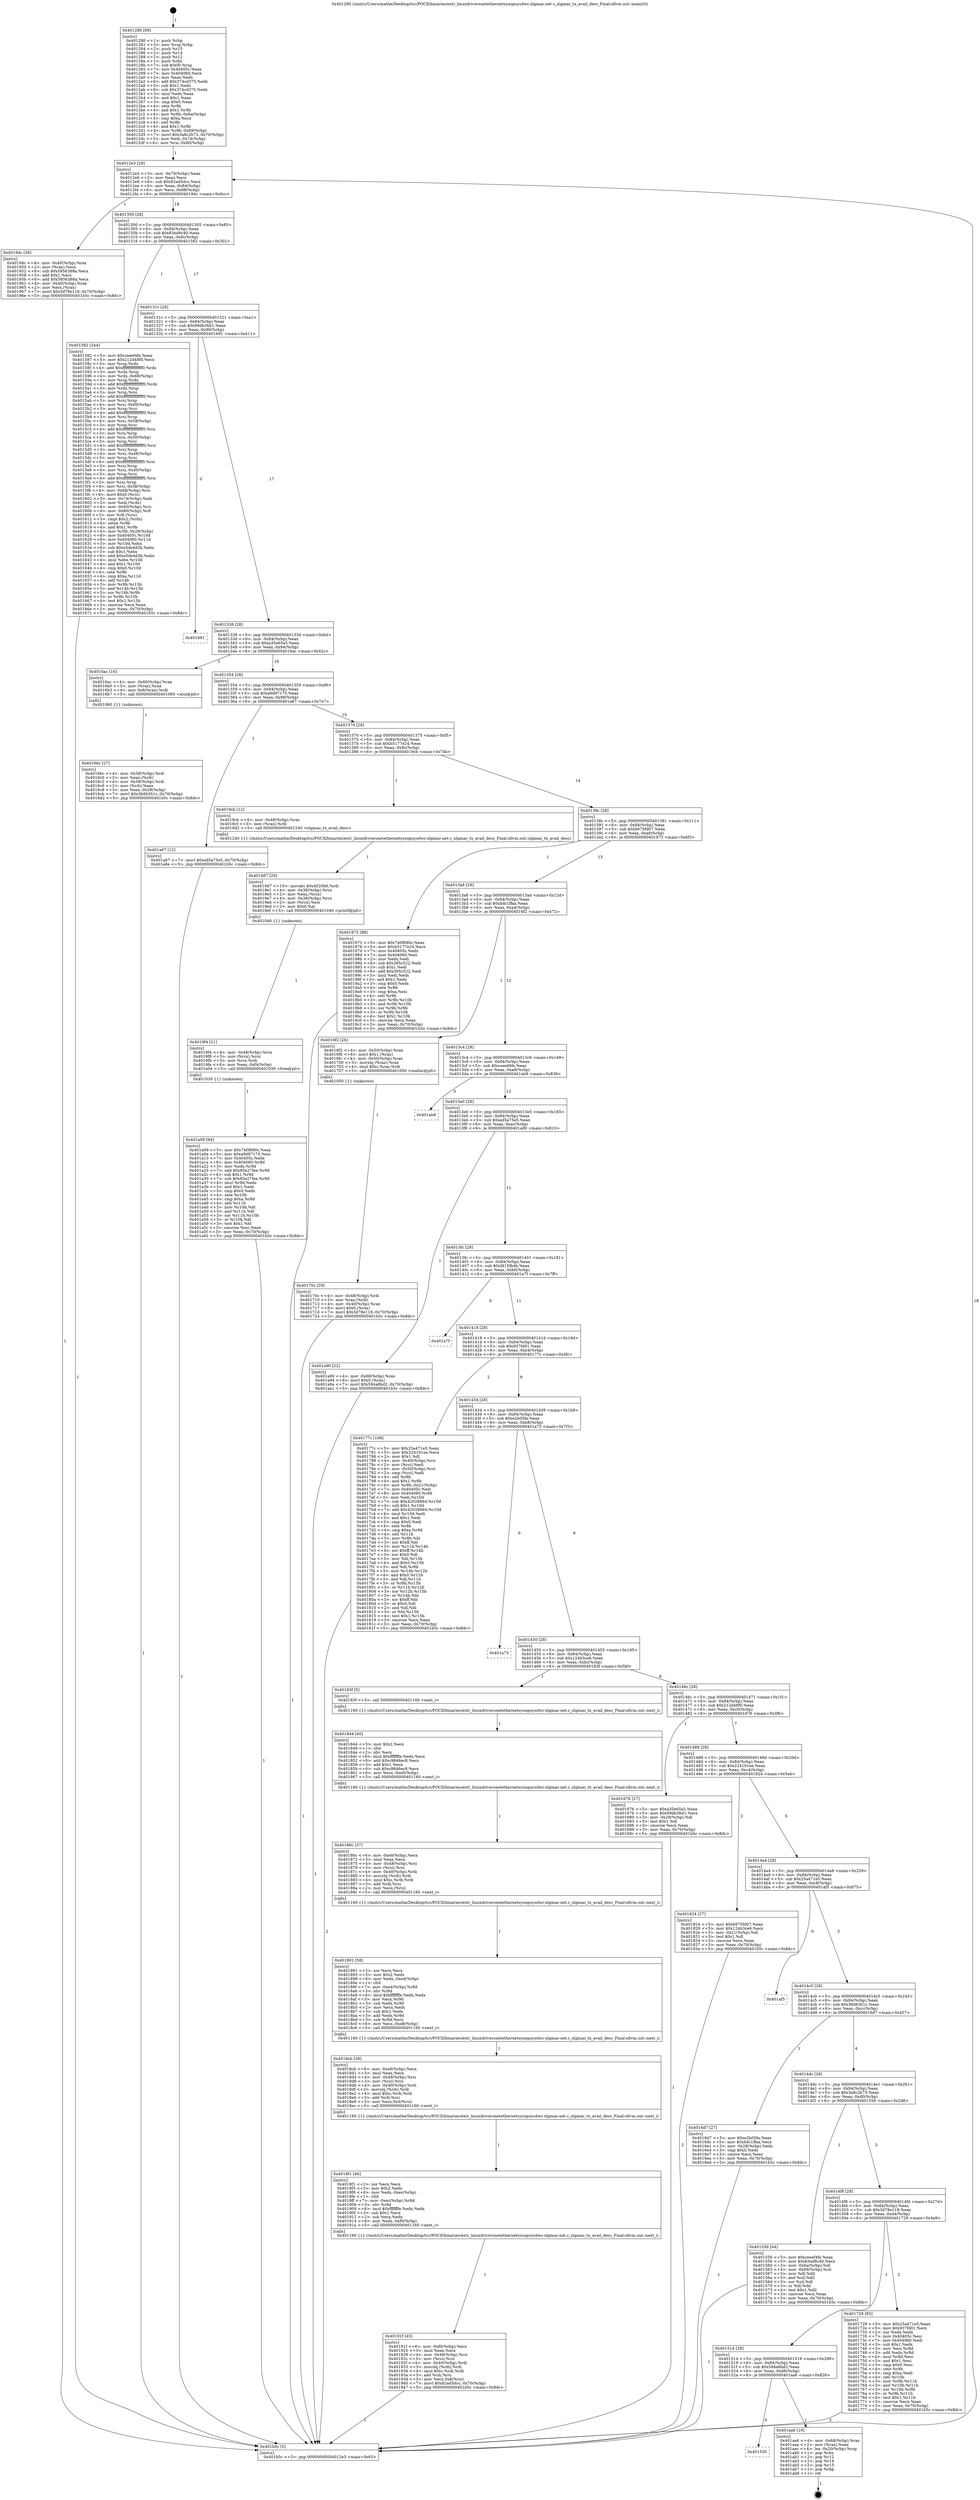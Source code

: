 digraph "0x401280" {
  label = "0x401280 (/mnt/c/Users/mathe/Desktop/tcc/POCII/binaries/extr_linuxdriversnetethernetsynopsysdwc-xlgmac-net.c_xlgmac_tx_avail_desc_Final-ollvm.out::main(0))"
  labelloc = "t"
  node[shape=record]

  Entry [label="",width=0.3,height=0.3,shape=circle,fillcolor=black,style=filled]
  "0x4012e3" [label="{
     0x4012e3 [29]\l
     | [instrs]\l
     &nbsp;&nbsp;0x4012e3 \<+3\>: mov -0x70(%rbp),%eax\l
     &nbsp;&nbsp;0x4012e6 \<+2\>: mov %eax,%ecx\l
     &nbsp;&nbsp;0x4012e8 \<+6\>: sub $0x82ad5dcc,%ecx\l
     &nbsp;&nbsp;0x4012ee \<+6\>: mov %eax,-0x84(%rbp)\l
     &nbsp;&nbsp;0x4012f4 \<+6\>: mov %ecx,-0x88(%rbp)\l
     &nbsp;&nbsp;0x4012fa \<+6\>: je 000000000040194c \<main+0x6cc\>\l
  }"]
  "0x40194c" [label="{
     0x40194c [39]\l
     | [instrs]\l
     &nbsp;&nbsp;0x40194c \<+4\>: mov -0x40(%rbp),%rax\l
     &nbsp;&nbsp;0x401950 \<+2\>: mov (%rax),%ecx\l
     &nbsp;&nbsp;0x401952 \<+6\>: sub $0x5856388a,%ecx\l
     &nbsp;&nbsp;0x401958 \<+3\>: add $0x1,%ecx\l
     &nbsp;&nbsp;0x40195b \<+6\>: add $0x5856388a,%ecx\l
     &nbsp;&nbsp;0x401961 \<+4\>: mov -0x40(%rbp),%rax\l
     &nbsp;&nbsp;0x401965 \<+2\>: mov %ecx,(%rax)\l
     &nbsp;&nbsp;0x401967 \<+7\>: movl $0x3d78e118,-0x70(%rbp)\l
     &nbsp;&nbsp;0x40196e \<+5\>: jmp 0000000000401b5c \<main+0x8dc\>\l
  }"]
  "0x401300" [label="{
     0x401300 [28]\l
     | [instrs]\l
     &nbsp;&nbsp;0x401300 \<+5\>: jmp 0000000000401305 \<main+0x85\>\l
     &nbsp;&nbsp;0x401305 \<+6\>: mov -0x84(%rbp),%eax\l
     &nbsp;&nbsp;0x40130b \<+5\>: sub $0x83ed8c40,%eax\l
     &nbsp;&nbsp;0x401310 \<+6\>: mov %eax,-0x8c(%rbp)\l
     &nbsp;&nbsp;0x401316 \<+6\>: je 0000000000401582 \<main+0x302\>\l
  }"]
  Exit [label="",width=0.3,height=0.3,shape=circle,fillcolor=black,style=filled,peripheries=2]
  "0x401582" [label="{
     0x401582 [244]\l
     | [instrs]\l
     &nbsp;&nbsp;0x401582 \<+5\>: mov $0xceeef4fe,%eax\l
     &nbsp;&nbsp;0x401587 \<+5\>: mov $0x212d48f0,%ecx\l
     &nbsp;&nbsp;0x40158c \<+3\>: mov %rsp,%rdx\l
     &nbsp;&nbsp;0x40158f \<+4\>: add $0xfffffffffffffff0,%rdx\l
     &nbsp;&nbsp;0x401593 \<+3\>: mov %rdx,%rsp\l
     &nbsp;&nbsp;0x401596 \<+4\>: mov %rdx,-0x68(%rbp)\l
     &nbsp;&nbsp;0x40159a \<+3\>: mov %rsp,%rdx\l
     &nbsp;&nbsp;0x40159d \<+4\>: add $0xfffffffffffffff0,%rdx\l
     &nbsp;&nbsp;0x4015a1 \<+3\>: mov %rdx,%rsp\l
     &nbsp;&nbsp;0x4015a4 \<+3\>: mov %rsp,%rsi\l
     &nbsp;&nbsp;0x4015a7 \<+4\>: add $0xfffffffffffffff0,%rsi\l
     &nbsp;&nbsp;0x4015ab \<+3\>: mov %rsi,%rsp\l
     &nbsp;&nbsp;0x4015ae \<+4\>: mov %rsi,-0x60(%rbp)\l
     &nbsp;&nbsp;0x4015b2 \<+3\>: mov %rsp,%rsi\l
     &nbsp;&nbsp;0x4015b5 \<+4\>: add $0xfffffffffffffff0,%rsi\l
     &nbsp;&nbsp;0x4015b9 \<+3\>: mov %rsi,%rsp\l
     &nbsp;&nbsp;0x4015bc \<+4\>: mov %rsi,-0x58(%rbp)\l
     &nbsp;&nbsp;0x4015c0 \<+3\>: mov %rsp,%rsi\l
     &nbsp;&nbsp;0x4015c3 \<+4\>: add $0xfffffffffffffff0,%rsi\l
     &nbsp;&nbsp;0x4015c7 \<+3\>: mov %rsi,%rsp\l
     &nbsp;&nbsp;0x4015ca \<+4\>: mov %rsi,-0x50(%rbp)\l
     &nbsp;&nbsp;0x4015ce \<+3\>: mov %rsp,%rsi\l
     &nbsp;&nbsp;0x4015d1 \<+4\>: add $0xfffffffffffffff0,%rsi\l
     &nbsp;&nbsp;0x4015d5 \<+3\>: mov %rsi,%rsp\l
     &nbsp;&nbsp;0x4015d8 \<+4\>: mov %rsi,-0x48(%rbp)\l
     &nbsp;&nbsp;0x4015dc \<+3\>: mov %rsp,%rsi\l
     &nbsp;&nbsp;0x4015df \<+4\>: add $0xfffffffffffffff0,%rsi\l
     &nbsp;&nbsp;0x4015e3 \<+3\>: mov %rsi,%rsp\l
     &nbsp;&nbsp;0x4015e6 \<+4\>: mov %rsi,-0x40(%rbp)\l
     &nbsp;&nbsp;0x4015ea \<+3\>: mov %rsp,%rsi\l
     &nbsp;&nbsp;0x4015ed \<+4\>: add $0xfffffffffffffff0,%rsi\l
     &nbsp;&nbsp;0x4015f1 \<+3\>: mov %rsi,%rsp\l
     &nbsp;&nbsp;0x4015f4 \<+4\>: mov %rsi,-0x38(%rbp)\l
     &nbsp;&nbsp;0x4015f8 \<+4\>: mov -0x68(%rbp),%rsi\l
     &nbsp;&nbsp;0x4015fc \<+6\>: movl $0x0,(%rsi)\l
     &nbsp;&nbsp;0x401602 \<+3\>: mov -0x74(%rbp),%edi\l
     &nbsp;&nbsp;0x401605 \<+2\>: mov %edi,(%rdx)\l
     &nbsp;&nbsp;0x401607 \<+4\>: mov -0x60(%rbp),%rsi\l
     &nbsp;&nbsp;0x40160b \<+4\>: mov -0x80(%rbp),%r8\l
     &nbsp;&nbsp;0x40160f \<+3\>: mov %r8,(%rsi)\l
     &nbsp;&nbsp;0x401612 \<+3\>: cmpl $0x2,(%rdx)\l
     &nbsp;&nbsp;0x401615 \<+4\>: setne %r9b\l
     &nbsp;&nbsp;0x401619 \<+4\>: and $0x1,%r9b\l
     &nbsp;&nbsp;0x40161d \<+4\>: mov %r9b,-0x29(%rbp)\l
     &nbsp;&nbsp;0x401621 \<+8\>: mov 0x40405c,%r10d\l
     &nbsp;&nbsp;0x401629 \<+8\>: mov 0x404060,%r11d\l
     &nbsp;&nbsp;0x401631 \<+3\>: mov %r10d,%ebx\l
     &nbsp;&nbsp;0x401634 \<+6\>: sub $0xe5de4d3b,%ebx\l
     &nbsp;&nbsp;0x40163a \<+3\>: sub $0x1,%ebx\l
     &nbsp;&nbsp;0x40163d \<+6\>: add $0xe5de4d3b,%ebx\l
     &nbsp;&nbsp;0x401643 \<+4\>: imul %ebx,%r10d\l
     &nbsp;&nbsp;0x401647 \<+4\>: and $0x1,%r10d\l
     &nbsp;&nbsp;0x40164b \<+4\>: cmp $0x0,%r10d\l
     &nbsp;&nbsp;0x40164f \<+4\>: sete %r9b\l
     &nbsp;&nbsp;0x401653 \<+4\>: cmp $0xa,%r11d\l
     &nbsp;&nbsp;0x401657 \<+4\>: setl %r14b\l
     &nbsp;&nbsp;0x40165b \<+3\>: mov %r9b,%r15b\l
     &nbsp;&nbsp;0x40165e \<+3\>: and %r14b,%r15b\l
     &nbsp;&nbsp;0x401661 \<+3\>: xor %r14b,%r9b\l
     &nbsp;&nbsp;0x401664 \<+3\>: or %r9b,%r15b\l
     &nbsp;&nbsp;0x401667 \<+4\>: test $0x1,%r15b\l
     &nbsp;&nbsp;0x40166b \<+3\>: cmovne %ecx,%eax\l
     &nbsp;&nbsp;0x40166e \<+3\>: mov %eax,-0x70(%rbp)\l
     &nbsp;&nbsp;0x401671 \<+5\>: jmp 0000000000401b5c \<main+0x8dc\>\l
  }"]
  "0x40131c" [label="{
     0x40131c [28]\l
     | [instrs]\l
     &nbsp;&nbsp;0x40131c \<+5\>: jmp 0000000000401321 \<main+0xa1\>\l
     &nbsp;&nbsp;0x401321 \<+6\>: mov -0x84(%rbp),%eax\l
     &nbsp;&nbsp;0x401327 \<+5\>: sub $0x99db36d1,%eax\l
     &nbsp;&nbsp;0x40132c \<+6\>: mov %eax,-0x90(%rbp)\l
     &nbsp;&nbsp;0x401332 \<+6\>: je 0000000000401691 \<main+0x411\>\l
  }"]
  "0x401530" [label="{
     0x401530\l
  }", style=dashed]
  "0x401691" [label="{
     0x401691\l
  }", style=dashed]
  "0x401338" [label="{
     0x401338 [28]\l
     | [instrs]\l
     &nbsp;&nbsp;0x401338 \<+5\>: jmp 000000000040133d \<main+0xbd\>\l
     &nbsp;&nbsp;0x40133d \<+6\>: mov -0x84(%rbp),%eax\l
     &nbsp;&nbsp;0x401343 \<+5\>: sub $0xa35e65a5,%eax\l
     &nbsp;&nbsp;0x401348 \<+6\>: mov %eax,-0x94(%rbp)\l
     &nbsp;&nbsp;0x40134e \<+6\>: je 00000000004016ac \<main+0x42c\>\l
  }"]
  "0x401aa6" [label="{
     0x401aa6 [19]\l
     | [instrs]\l
     &nbsp;&nbsp;0x401aa6 \<+4\>: mov -0x68(%rbp),%rax\l
     &nbsp;&nbsp;0x401aaa \<+2\>: mov (%rax),%eax\l
     &nbsp;&nbsp;0x401aac \<+4\>: lea -0x20(%rbp),%rsp\l
     &nbsp;&nbsp;0x401ab0 \<+1\>: pop %rbx\l
     &nbsp;&nbsp;0x401ab1 \<+2\>: pop %r12\l
     &nbsp;&nbsp;0x401ab3 \<+2\>: pop %r14\l
     &nbsp;&nbsp;0x401ab5 \<+2\>: pop %r15\l
     &nbsp;&nbsp;0x401ab7 \<+1\>: pop %rbp\l
     &nbsp;&nbsp;0x401ab8 \<+1\>: ret\l
  }"]
  "0x4016ac" [label="{
     0x4016ac [16]\l
     | [instrs]\l
     &nbsp;&nbsp;0x4016ac \<+4\>: mov -0x60(%rbp),%rax\l
     &nbsp;&nbsp;0x4016b0 \<+3\>: mov (%rax),%rax\l
     &nbsp;&nbsp;0x4016b3 \<+4\>: mov 0x8(%rax),%rdi\l
     &nbsp;&nbsp;0x4016b7 \<+5\>: call 0000000000401060 \<atoi@plt\>\l
     | [calls]\l
     &nbsp;&nbsp;0x401060 \{1\} (unknown)\l
  }"]
  "0x401354" [label="{
     0x401354 [28]\l
     | [instrs]\l
     &nbsp;&nbsp;0x401354 \<+5\>: jmp 0000000000401359 \<main+0xd9\>\l
     &nbsp;&nbsp;0x401359 \<+6\>: mov -0x84(%rbp),%eax\l
     &nbsp;&nbsp;0x40135f \<+5\>: sub $0xa9d97175,%eax\l
     &nbsp;&nbsp;0x401364 \<+6\>: mov %eax,-0x98(%rbp)\l
     &nbsp;&nbsp;0x40136a \<+6\>: je 0000000000401a67 \<main+0x7e7\>\l
  }"]
  "0x401a09" [label="{
     0x401a09 [94]\l
     | [instrs]\l
     &nbsp;&nbsp;0x401a09 \<+5\>: mov $0x740f680c,%eax\l
     &nbsp;&nbsp;0x401a0e \<+5\>: mov $0xa9d97175,%esi\l
     &nbsp;&nbsp;0x401a13 \<+7\>: mov 0x40405c,%edx\l
     &nbsp;&nbsp;0x401a1a \<+8\>: mov 0x404060,%r8d\l
     &nbsp;&nbsp;0x401a22 \<+3\>: mov %edx,%r9d\l
     &nbsp;&nbsp;0x401a25 \<+7\>: add $0x85e27fee,%r9d\l
     &nbsp;&nbsp;0x401a2c \<+4\>: sub $0x1,%r9d\l
     &nbsp;&nbsp;0x401a30 \<+7\>: sub $0x85e27fee,%r9d\l
     &nbsp;&nbsp;0x401a37 \<+4\>: imul %r9d,%edx\l
     &nbsp;&nbsp;0x401a3b \<+3\>: and $0x1,%edx\l
     &nbsp;&nbsp;0x401a3e \<+3\>: cmp $0x0,%edx\l
     &nbsp;&nbsp;0x401a41 \<+4\>: sete %r10b\l
     &nbsp;&nbsp;0x401a45 \<+4\>: cmp $0xa,%r8d\l
     &nbsp;&nbsp;0x401a49 \<+4\>: setl %r11b\l
     &nbsp;&nbsp;0x401a4d \<+3\>: mov %r10b,%bl\l
     &nbsp;&nbsp;0x401a50 \<+3\>: and %r11b,%bl\l
     &nbsp;&nbsp;0x401a53 \<+3\>: xor %r11b,%r10b\l
     &nbsp;&nbsp;0x401a56 \<+3\>: or %r10b,%bl\l
     &nbsp;&nbsp;0x401a59 \<+3\>: test $0x1,%bl\l
     &nbsp;&nbsp;0x401a5c \<+3\>: cmovne %esi,%eax\l
     &nbsp;&nbsp;0x401a5f \<+3\>: mov %eax,-0x70(%rbp)\l
     &nbsp;&nbsp;0x401a62 \<+5\>: jmp 0000000000401b5c \<main+0x8dc\>\l
  }"]
  "0x401a67" [label="{
     0x401a67 [12]\l
     | [instrs]\l
     &nbsp;&nbsp;0x401a67 \<+7\>: movl $0xed5a75e5,-0x70(%rbp)\l
     &nbsp;&nbsp;0x401a6e \<+5\>: jmp 0000000000401b5c \<main+0x8dc\>\l
  }"]
  "0x401370" [label="{
     0x401370 [28]\l
     | [instrs]\l
     &nbsp;&nbsp;0x401370 \<+5\>: jmp 0000000000401375 \<main+0xf5\>\l
     &nbsp;&nbsp;0x401375 \<+6\>: mov -0x84(%rbp),%eax\l
     &nbsp;&nbsp;0x40137b \<+5\>: sub $0xb5177e24,%eax\l
     &nbsp;&nbsp;0x401380 \<+6\>: mov %eax,-0x9c(%rbp)\l
     &nbsp;&nbsp;0x401386 \<+6\>: je 00000000004019cb \<main+0x74b\>\l
  }"]
  "0x4019f4" [label="{
     0x4019f4 [21]\l
     | [instrs]\l
     &nbsp;&nbsp;0x4019f4 \<+4\>: mov -0x48(%rbp),%rcx\l
     &nbsp;&nbsp;0x4019f8 \<+3\>: mov (%rcx),%rcx\l
     &nbsp;&nbsp;0x4019fb \<+3\>: mov %rcx,%rdi\l
     &nbsp;&nbsp;0x4019fe \<+6\>: mov %eax,-0xf4(%rbp)\l
     &nbsp;&nbsp;0x401a04 \<+5\>: call 0000000000401030 \<free@plt\>\l
     | [calls]\l
     &nbsp;&nbsp;0x401030 \{1\} (unknown)\l
  }"]
  "0x4019cb" [label="{
     0x4019cb [12]\l
     | [instrs]\l
     &nbsp;&nbsp;0x4019cb \<+4\>: mov -0x48(%rbp),%rax\l
     &nbsp;&nbsp;0x4019cf \<+3\>: mov (%rax),%rdi\l
     &nbsp;&nbsp;0x4019d2 \<+5\>: call 0000000000401240 \<xlgmac_tx_avail_desc\>\l
     | [calls]\l
     &nbsp;&nbsp;0x401240 \{1\} (/mnt/c/Users/mathe/Desktop/tcc/POCII/binaries/extr_linuxdriversnetethernetsynopsysdwc-xlgmac-net.c_xlgmac_tx_avail_desc_Final-ollvm.out::xlgmac_tx_avail_desc)\l
  }"]
  "0x40138c" [label="{
     0x40138c [28]\l
     | [instrs]\l
     &nbsp;&nbsp;0x40138c \<+5\>: jmp 0000000000401391 \<main+0x111\>\l
     &nbsp;&nbsp;0x401391 \<+6\>: mov -0x84(%rbp),%eax\l
     &nbsp;&nbsp;0x401397 \<+5\>: sub $0xb975fd07,%eax\l
     &nbsp;&nbsp;0x40139c \<+6\>: mov %eax,-0xa0(%rbp)\l
     &nbsp;&nbsp;0x4013a2 \<+6\>: je 0000000000401973 \<main+0x6f3\>\l
  }"]
  "0x4019d7" [label="{
     0x4019d7 [29]\l
     | [instrs]\l
     &nbsp;&nbsp;0x4019d7 \<+10\>: movabs $0x4020b6,%rdi\l
     &nbsp;&nbsp;0x4019e1 \<+4\>: mov -0x38(%rbp),%rcx\l
     &nbsp;&nbsp;0x4019e5 \<+2\>: mov %eax,(%rcx)\l
     &nbsp;&nbsp;0x4019e7 \<+4\>: mov -0x38(%rbp),%rcx\l
     &nbsp;&nbsp;0x4019eb \<+2\>: mov (%rcx),%esi\l
     &nbsp;&nbsp;0x4019ed \<+2\>: mov $0x0,%al\l
     &nbsp;&nbsp;0x4019ef \<+5\>: call 0000000000401040 \<printf@plt\>\l
     | [calls]\l
     &nbsp;&nbsp;0x401040 \{1\} (unknown)\l
  }"]
  "0x401973" [label="{
     0x401973 [88]\l
     | [instrs]\l
     &nbsp;&nbsp;0x401973 \<+5\>: mov $0x740f680c,%eax\l
     &nbsp;&nbsp;0x401978 \<+5\>: mov $0xb5177e24,%ecx\l
     &nbsp;&nbsp;0x40197d \<+7\>: mov 0x40405c,%edx\l
     &nbsp;&nbsp;0x401984 \<+7\>: mov 0x404060,%esi\l
     &nbsp;&nbsp;0x40198b \<+2\>: mov %edx,%edi\l
     &nbsp;&nbsp;0x40198d \<+6\>: sub $0x395c522,%edi\l
     &nbsp;&nbsp;0x401993 \<+3\>: sub $0x1,%edi\l
     &nbsp;&nbsp;0x401996 \<+6\>: add $0x395c522,%edi\l
     &nbsp;&nbsp;0x40199c \<+3\>: imul %edi,%edx\l
     &nbsp;&nbsp;0x40199f \<+3\>: and $0x1,%edx\l
     &nbsp;&nbsp;0x4019a2 \<+3\>: cmp $0x0,%edx\l
     &nbsp;&nbsp;0x4019a5 \<+4\>: sete %r8b\l
     &nbsp;&nbsp;0x4019a9 \<+3\>: cmp $0xa,%esi\l
     &nbsp;&nbsp;0x4019ac \<+4\>: setl %r9b\l
     &nbsp;&nbsp;0x4019b0 \<+3\>: mov %r8b,%r10b\l
     &nbsp;&nbsp;0x4019b3 \<+3\>: and %r9b,%r10b\l
     &nbsp;&nbsp;0x4019b6 \<+3\>: xor %r9b,%r8b\l
     &nbsp;&nbsp;0x4019b9 \<+3\>: or %r8b,%r10b\l
     &nbsp;&nbsp;0x4019bc \<+4\>: test $0x1,%r10b\l
     &nbsp;&nbsp;0x4019c0 \<+3\>: cmovne %ecx,%eax\l
     &nbsp;&nbsp;0x4019c3 \<+3\>: mov %eax,-0x70(%rbp)\l
     &nbsp;&nbsp;0x4019c6 \<+5\>: jmp 0000000000401b5c \<main+0x8dc\>\l
  }"]
  "0x4013a8" [label="{
     0x4013a8 [28]\l
     | [instrs]\l
     &nbsp;&nbsp;0x4013a8 \<+5\>: jmp 00000000004013ad \<main+0x12d\>\l
     &nbsp;&nbsp;0x4013ad \<+6\>: mov -0x84(%rbp),%eax\l
     &nbsp;&nbsp;0x4013b3 \<+5\>: sub $0xbdc1ffaa,%eax\l
     &nbsp;&nbsp;0x4013b8 \<+6\>: mov %eax,-0xa4(%rbp)\l
     &nbsp;&nbsp;0x4013be \<+6\>: je 00000000004016f2 \<main+0x472\>\l
  }"]
  "0x40191f" [label="{
     0x40191f [45]\l
     | [instrs]\l
     &nbsp;&nbsp;0x40191f \<+6\>: mov -0xf0(%rbp),%ecx\l
     &nbsp;&nbsp;0x401925 \<+3\>: imul %eax,%ecx\l
     &nbsp;&nbsp;0x401928 \<+4\>: mov -0x48(%rbp),%rsi\l
     &nbsp;&nbsp;0x40192c \<+3\>: mov (%rsi),%rsi\l
     &nbsp;&nbsp;0x40192f \<+4\>: mov -0x40(%rbp),%rdi\l
     &nbsp;&nbsp;0x401933 \<+3\>: movslq (%rdi),%rdi\l
     &nbsp;&nbsp;0x401936 \<+4\>: imul $0xc,%rdi,%rdi\l
     &nbsp;&nbsp;0x40193a \<+3\>: add %rdi,%rsi\l
     &nbsp;&nbsp;0x40193d \<+3\>: mov %ecx,0x8(%rsi)\l
     &nbsp;&nbsp;0x401940 \<+7\>: movl $0x82ad5dcc,-0x70(%rbp)\l
     &nbsp;&nbsp;0x401947 \<+5\>: jmp 0000000000401b5c \<main+0x8dc\>\l
  }"]
  "0x4016f2" [label="{
     0x4016f2 [26]\l
     | [instrs]\l
     &nbsp;&nbsp;0x4016f2 \<+4\>: mov -0x50(%rbp),%rax\l
     &nbsp;&nbsp;0x4016f6 \<+6\>: movl $0x1,(%rax)\l
     &nbsp;&nbsp;0x4016fc \<+4\>: mov -0x50(%rbp),%rax\l
     &nbsp;&nbsp;0x401700 \<+3\>: movslq (%rax),%rax\l
     &nbsp;&nbsp;0x401703 \<+4\>: imul $0xc,%rax,%rdi\l
     &nbsp;&nbsp;0x401707 \<+5\>: call 0000000000401050 \<malloc@plt\>\l
     | [calls]\l
     &nbsp;&nbsp;0x401050 \{1\} (unknown)\l
  }"]
  "0x4013c4" [label="{
     0x4013c4 [28]\l
     | [instrs]\l
     &nbsp;&nbsp;0x4013c4 \<+5\>: jmp 00000000004013c9 \<main+0x149\>\l
     &nbsp;&nbsp;0x4013c9 \<+6\>: mov -0x84(%rbp),%eax\l
     &nbsp;&nbsp;0x4013cf \<+5\>: sub $0xceeef4fe,%eax\l
     &nbsp;&nbsp;0x4013d4 \<+6\>: mov %eax,-0xa8(%rbp)\l
     &nbsp;&nbsp;0x4013da \<+6\>: je 0000000000401ab9 \<main+0x839\>\l
  }"]
  "0x4018f1" [label="{
     0x4018f1 [46]\l
     | [instrs]\l
     &nbsp;&nbsp;0x4018f1 \<+2\>: xor %ecx,%ecx\l
     &nbsp;&nbsp;0x4018f3 \<+5\>: mov $0x2,%edx\l
     &nbsp;&nbsp;0x4018f8 \<+6\>: mov %edx,-0xec(%rbp)\l
     &nbsp;&nbsp;0x4018fe \<+1\>: cltd\l
     &nbsp;&nbsp;0x4018ff \<+7\>: mov -0xec(%rbp),%r8d\l
     &nbsp;&nbsp;0x401906 \<+3\>: idiv %r8d\l
     &nbsp;&nbsp;0x401909 \<+6\>: imul $0xfffffffe,%edx,%edx\l
     &nbsp;&nbsp;0x40190f \<+3\>: sub $0x1,%ecx\l
     &nbsp;&nbsp;0x401912 \<+2\>: sub %ecx,%edx\l
     &nbsp;&nbsp;0x401914 \<+6\>: mov %edx,-0xf0(%rbp)\l
     &nbsp;&nbsp;0x40191a \<+5\>: call 0000000000401160 \<next_i\>\l
     | [calls]\l
     &nbsp;&nbsp;0x401160 \{1\} (/mnt/c/Users/mathe/Desktop/tcc/POCII/binaries/extr_linuxdriversnetethernetsynopsysdwc-xlgmac-net.c_xlgmac_tx_avail_desc_Final-ollvm.out::next_i)\l
  }"]
  "0x401ab9" [label="{
     0x401ab9\l
  }", style=dashed]
  "0x4013e0" [label="{
     0x4013e0 [28]\l
     | [instrs]\l
     &nbsp;&nbsp;0x4013e0 \<+5\>: jmp 00000000004013e5 \<main+0x165\>\l
     &nbsp;&nbsp;0x4013e5 \<+6\>: mov -0x84(%rbp),%eax\l
     &nbsp;&nbsp;0x4013eb \<+5\>: sub $0xed5a75e5,%eax\l
     &nbsp;&nbsp;0x4013f0 \<+6\>: mov %eax,-0xac(%rbp)\l
     &nbsp;&nbsp;0x4013f6 \<+6\>: je 0000000000401a90 \<main+0x810\>\l
  }"]
  "0x4018cb" [label="{
     0x4018cb [38]\l
     | [instrs]\l
     &nbsp;&nbsp;0x4018cb \<+6\>: mov -0xe8(%rbp),%ecx\l
     &nbsp;&nbsp;0x4018d1 \<+3\>: imul %eax,%ecx\l
     &nbsp;&nbsp;0x4018d4 \<+4\>: mov -0x48(%rbp),%rsi\l
     &nbsp;&nbsp;0x4018d8 \<+3\>: mov (%rsi),%rsi\l
     &nbsp;&nbsp;0x4018db \<+4\>: mov -0x40(%rbp),%rdi\l
     &nbsp;&nbsp;0x4018df \<+3\>: movslq (%rdi),%rdi\l
     &nbsp;&nbsp;0x4018e2 \<+4\>: imul $0xc,%rdi,%rdi\l
     &nbsp;&nbsp;0x4018e6 \<+3\>: add %rdi,%rsi\l
     &nbsp;&nbsp;0x4018e9 \<+3\>: mov %ecx,0x4(%rsi)\l
     &nbsp;&nbsp;0x4018ec \<+5\>: call 0000000000401160 \<next_i\>\l
     | [calls]\l
     &nbsp;&nbsp;0x401160 \{1\} (/mnt/c/Users/mathe/Desktop/tcc/POCII/binaries/extr_linuxdriversnetethernetsynopsysdwc-xlgmac-net.c_xlgmac_tx_avail_desc_Final-ollvm.out::next_i)\l
  }"]
  "0x401a90" [label="{
     0x401a90 [22]\l
     | [instrs]\l
     &nbsp;&nbsp;0x401a90 \<+4\>: mov -0x68(%rbp),%rax\l
     &nbsp;&nbsp;0x401a94 \<+6\>: movl $0x0,(%rax)\l
     &nbsp;&nbsp;0x401a9a \<+7\>: movl $0x594a8bd2,-0x70(%rbp)\l
     &nbsp;&nbsp;0x401aa1 \<+5\>: jmp 0000000000401b5c \<main+0x8dc\>\l
  }"]
  "0x4013fc" [label="{
     0x4013fc [28]\l
     | [instrs]\l
     &nbsp;&nbsp;0x4013fc \<+5\>: jmp 0000000000401401 \<main+0x181\>\l
     &nbsp;&nbsp;0x401401 \<+6\>: mov -0x84(%rbp),%eax\l
     &nbsp;&nbsp;0x401407 \<+5\>: sub $0xfd15fb4b,%eax\l
     &nbsp;&nbsp;0x40140c \<+6\>: mov %eax,-0xb0(%rbp)\l
     &nbsp;&nbsp;0x401412 \<+6\>: je 0000000000401a7f \<main+0x7ff\>\l
  }"]
  "0x401891" [label="{
     0x401891 [58]\l
     | [instrs]\l
     &nbsp;&nbsp;0x401891 \<+2\>: xor %ecx,%ecx\l
     &nbsp;&nbsp;0x401893 \<+5\>: mov $0x2,%edx\l
     &nbsp;&nbsp;0x401898 \<+6\>: mov %edx,-0xe4(%rbp)\l
     &nbsp;&nbsp;0x40189e \<+1\>: cltd\l
     &nbsp;&nbsp;0x40189f \<+7\>: mov -0xe4(%rbp),%r8d\l
     &nbsp;&nbsp;0x4018a6 \<+3\>: idiv %r8d\l
     &nbsp;&nbsp;0x4018a9 \<+6\>: imul $0xfffffffe,%edx,%edx\l
     &nbsp;&nbsp;0x4018af \<+3\>: mov %ecx,%r9d\l
     &nbsp;&nbsp;0x4018b2 \<+3\>: sub %edx,%r9d\l
     &nbsp;&nbsp;0x4018b5 \<+2\>: mov %ecx,%edx\l
     &nbsp;&nbsp;0x4018b7 \<+3\>: sub $0x1,%edx\l
     &nbsp;&nbsp;0x4018ba \<+3\>: add %edx,%r9d\l
     &nbsp;&nbsp;0x4018bd \<+3\>: sub %r9d,%ecx\l
     &nbsp;&nbsp;0x4018c0 \<+6\>: mov %ecx,-0xe8(%rbp)\l
     &nbsp;&nbsp;0x4018c6 \<+5\>: call 0000000000401160 \<next_i\>\l
     | [calls]\l
     &nbsp;&nbsp;0x401160 \{1\} (/mnt/c/Users/mathe/Desktop/tcc/POCII/binaries/extr_linuxdriversnetethernetsynopsysdwc-xlgmac-net.c_xlgmac_tx_avail_desc_Final-ollvm.out::next_i)\l
  }"]
  "0x401a7f" [label="{
     0x401a7f\l
  }", style=dashed]
  "0x401418" [label="{
     0x401418 [28]\l
     | [instrs]\l
     &nbsp;&nbsp;0x401418 \<+5\>: jmp 000000000040141d \<main+0x19d\>\l
     &nbsp;&nbsp;0x40141d \<+6\>: mov -0x84(%rbp),%eax\l
     &nbsp;&nbsp;0x401423 \<+5\>: sub $0x937fd01,%eax\l
     &nbsp;&nbsp;0x401428 \<+6\>: mov %eax,-0xb4(%rbp)\l
     &nbsp;&nbsp;0x40142e \<+6\>: je 000000000040177c \<main+0x4fc\>\l
  }"]
  "0x40186c" [label="{
     0x40186c [37]\l
     | [instrs]\l
     &nbsp;&nbsp;0x40186c \<+6\>: mov -0xe0(%rbp),%ecx\l
     &nbsp;&nbsp;0x401872 \<+3\>: imul %eax,%ecx\l
     &nbsp;&nbsp;0x401875 \<+4\>: mov -0x48(%rbp),%rsi\l
     &nbsp;&nbsp;0x401879 \<+3\>: mov (%rsi),%rsi\l
     &nbsp;&nbsp;0x40187c \<+4\>: mov -0x40(%rbp),%rdi\l
     &nbsp;&nbsp;0x401880 \<+3\>: movslq (%rdi),%rdi\l
     &nbsp;&nbsp;0x401883 \<+4\>: imul $0xc,%rdi,%rdi\l
     &nbsp;&nbsp;0x401887 \<+3\>: add %rdi,%rsi\l
     &nbsp;&nbsp;0x40188a \<+2\>: mov %ecx,(%rsi)\l
     &nbsp;&nbsp;0x40188c \<+5\>: call 0000000000401160 \<next_i\>\l
     | [calls]\l
     &nbsp;&nbsp;0x401160 \{1\} (/mnt/c/Users/mathe/Desktop/tcc/POCII/binaries/extr_linuxdriversnetethernetsynopsysdwc-xlgmac-net.c_xlgmac_tx_avail_desc_Final-ollvm.out::next_i)\l
  }"]
  "0x40177c" [label="{
     0x40177c [168]\l
     | [instrs]\l
     &nbsp;&nbsp;0x40177c \<+5\>: mov $0x25a471e5,%eax\l
     &nbsp;&nbsp;0x401781 \<+5\>: mov $0x224191ee,%ecx\l
     &nbsp;&nbsp;0x401786 \<+2\>: mov $0x1,%dl\l
     &nbsp;&nbsp;0x401788 \<+4\>: mov -0x40(%rbp),%rsi\l
     &nbsp;&nbsp;0x40178c \<+2\>: mov (%rsi),%edi\l
     &nbsp;&nbsp;0x40178e \<+4\>: mov -0x50(%rbp),%rsi\l
     &nbsp;&nbsp;0x401792 \<+2\>: cmp (%rsi),%edi\l
     &nbsp;&nbsp;0x401794 \<+4\>: setl %r8b\l
     &nbsp;&nbsp;0x401798 \<+4\>: and $0x1,%r8b\l
     &nbsp;&nbsp;0x40179c \<+4\>: mov %r8b,-0x21(%rbp)\l
     &nbsp;&nbsp;0x4017a0 \<+7\>: mov 0x40405c,%edi\l
     &nbsp;&nbsp;0x4017a7 \<+8\>: mov 0x404060,%r9d\l
     &nbsp;&nbsp;0x4017af \<+3\>: mov %edi,%r10d\l
     &nbsp;&nbsp;0x4017b2 \<+7\>: sub $0x42028664,%r10d\l
     &nbsp;&nbsp;0x4017b9 \<+4\>: sub $0x1,%r10d\l
     &nbsp;&nbsp;0x4017bd \<+7\>: add $0x42028664,%r10d\l
     &nbsp;&nbsp;0x4017c4 \<+4\>: imul %r10d,%edi\l
     &nbsp;&nbsp;0x4017c8 \<+3\>: and $0x1,%edi\l
     &nbsp;&nbsp;0x4017cb \<+3\>: cmp $0x0,%edi\l
     &nbsp;&nbsp;0x4017ce \<+4\>: sete %r8b\l
     &nbsp;&nbsp;0x4017d2 \<+4\>: cmp $0xa,%r9d\l
     &nbsp;&nbsp;0x4017d6 \<+4\>: setl %r11b\l
     &nbsp;&nbsp;0x4017da \<+3\>: mov %r8b,%bl\l
     &nbsp;&nbsp;0x4017dd \<+3\>: xor $0xff,%bl\l
     &nbsp;&nbsp;0x4017e0 \<+3\>: mov %r11b,%r14b\l
     &nbsp;&nbsp;0x4017e3 \<+4\>: xor $0xff,%r14b\l
     &nbsp;&nbsp;0x4017e7 \<+3\>: xor $0x0,%dl\l
     &nbsp;&nbsp;0x4017ea \<+3\>: mov %bl,%r15b\l
     &nbsp;&nbsp;0x4017ed \<+4\>: and $0x0,%r15b\l
     &nbsp;&nbsp;0x4017f1 \<+3\>: and %dl,%r8b\l
     &nbsp;&nbsp;0x4017f4 \<+3\>: mov %r14b,%r12b\l
     &nbsp;&nbsp;0x4017f7 \<+4\>: and $0x0,%r12b\l
     &nbsp;&nbsp;0x4017fb \<+3\>: and %dl,%r11b\l
     &nbsp;&nbsp;0x4017fe \<+3\>: or %r8b,%r15b\l
     &nbsp;&nbsp;0x401801 \<+3\>: or %r11b,%r12b\l
     &nbsp;&nbsp;0x401804 \<+3\>: xor %r12b,%r15b\l
     &nbsp;&nbsp;0x401807 \<+3\>: or %r14b,%bl\l
     &nbsp;&nbsp;0x40180a \<+3\>: xor $0xff,%bl\l
     &nbsp;&nbsp;0x40180d \<+3\>: or $0x0,%dl\l
     &nbsp;&nbsp;0x401810 \<+2\>: and %dl,%bl\l
     &nbsp;&nbsp;0x401812 \<+3\>: or %bl,%r15b\l
     &nbsp;&nbsp;0x401815 \<+4\>: test $0x1,%r15b\l
     &nbsp;&nbsp;0x401819 \<+3\>: cmovne %ecx,%eax\l
     &nbsp;&nbsp;0x40181c \<+3\>: mov %eax,-0x70(%rbp)\l
     &nbsp;&nbsp;0x40181f \<+5\>: jmp 0000000000401b5c \<main+0x8dc\>\l
  }"]
  "0x401434" [label="{
     0x401434 [28]\l
     | [instrs]\l
     &nbsp;&nbsp;0x401434 \<+5\>: jmp 0000000000401439 \<main+0x1b9\>\l
     &nbsp;&nbsp;0x401439 \<+6\>: mov -0x84(%rbp),%eax\l
     &nbsp;&nbsp;0x40143f \<+5\>: sub $0xe2b05fa,%eax\l
     &nbsp;&nbsp;0x401444 \<+6\>: mov %eax,-0xb8(%rbp)\l
     &nbsp;&nbsp;0x40144a \<+6\>: je 0000000000401a73 \<main+0x7f3\>\l
  }"]
  "0x401844" [label="{
     0x401844 [40]\l
     | [instrs]\l
     &nbsp;&nbsp;0x401844 \<+5\>: mov $0x2,%ecx\l
     &nbsp;&nbsp;0x401849 \<+1\>: cltd\l
     &nbsp;&nbsp;0x40184a \<+2\>: idiv %ecx\l
     &nbsp;&nbsp;0x40184c \<+6\>: imul $0xfffffffe,%edx,%ecx\l
     &nbsp;&nbsp;0x401852 \<+6\>: add $0xc9846ec8,%ecx\l
     &nbsp;&nbsp;0x401858 \<+3\>: add $0x1,%ecx\l
     &nbsp;&nbsp;0x40185b \<+6\>: sub $0xc9846ec8,%ecx\l
     &nbsp;&nbsp;0x401861 \<+6\>: mov %ecx,-0xe0(%rbp)\l
     &nbsp;&nbsp;0x401867 \<+5\>: call 0000000000401160 \<next_i\>\l
     | [calls]\l
     &nbsp;&nbsp;0x401160 \{1\} (/mnt/c/Users/mathe/Desktop/tcc/POCII/binaries/extr_linuxdriversnetethernetsynopsysdwc-xlgmac-net.c_xlgmac_tx_avail_desc_Final-ollvm.out::next_i)\l
  }"]
  "0x401a73" [label="{
     0x401a73\l
  }", style=dashed]
  "0x401450" [label="{
     0x401450 [28]\l
     | [instrs]\l
     &nbsp;&nbsp;0x401450 \<+5\>: jmp 0000000000401455 \<main+0x1d5\>\l
     &nbsp;&nbsp;0x401455 \<+6\>: mov -0x84(%rbp),%eax\l
     &nbsp;&nbsp;0x40145b \<+5\>: sub $0x124b3ce6,%eax\l
     &nbsp;&nbsp;0x401460 \<+6\>: mov %eax,-0xbc(%rbp)\l
     &nbsp;&nbsp;0x401466 \<+6\>: je 000000000040183f \<main+0x5bf\>\l
  }"]
  "0x401514" [label="{
     0x401514 [28]\l
     | [instrs]\l
     &nbsp;&nbsp;0x401514 \<+5\>: jmp 0000000000401519 \<main+0x299\>\l
     &nbsp;&nbsp;0x401519 \<+6\>: mov -0x84(%rbp),%eax\l
     &nbsp;&nbsp;0x40151f \<+5\>: sub $0x594a8bd2,%eax\l
     &nbsp;&nbsp;0x401524 \<+6\>: mov %eax,-0xd8(%rbp)\l
     &nbsp;&nbsp;0x40152a \<+6\>: je 0000000000401aa6 \<main+0x826\>\l
  }"]
  "0x40183f" [label="{
     0x40183f [5]\l
     | [instrs]\l
     &nbsp;&nbsp;0x40183f \<+5\>: call 0000000000401160 \<next_i\>\l
     | [calls]\l
     &nbsp;&nbsp;0x401160 \{1\} (/mnt/c/Users/mathe/Desktop/tcc/POCII/binaries/extr_linuxdriversnetethernetsynopsysdwc-xlgmac-net.c_xlgmac_tx_avail_desc_Final-ollvm.out::next_i)\l
  }"]
  "0x40146c" [label="{
     0x40146c [28]\l
     | [instrs]\l
     &nbsp;&nbsp;0x40146c \<+5\>: jmp 0000000000401471 \<main+0x1f1\>\l
     &nbsp;&nbsp;0x401471 \<+6\>: mov -0x84(%rbp),%eax\l
     &nbsp;&nbsp;0x401477 \<+5\>: sub $0x212d48f0,%eax\l
     &nbsp;&nbsp;0x40147c \<+6\>: mov %eax,-0xc0(%rbp)\l
     &nbsp;&nbsp;0x401482 \<+6\>: je 0000000000401676 \<main+0x3f6\>\l
  }"]
  "0x401729" [label="{
     0x401729 [83]\l
     | [instrs]\l
     &nbsp;&nbsp;0x401729 \<+5\>: mov $0x25a471e5,%eax\l
     &nbsp;&nbsp;0x40172e \<+5\>: mov $0x937fd01,%ecx\l
     &nbsp;&nbsp;0x401733 \<+2\>: xor %edx,%edx\l
     &nbsp;&nbsp;0x401735 \<+7\>: mov 0x40405c,%esi\l
     &nbsp;&nbsp;0x40173c \<+7\>: mov 0x404060,%edi\l
     &nbsp;&nbsp;0x401743 \<+3\>: sub $0x1,%edx\l
     &nbsp;&nbsp;0x401746 \<+3\>: mov %esi,%r8d\l
     &nbsp;&nbsp;0x401749 \<+3\>: add %edx,%r8d\l
     &nbsp;&nbsp;0x40174c \<+4\>: imul %r8d,%esi\l
     &nbsp;&nbsp;0x401750 \<+3\>: and $0x1,%esi\l
     &nbsp;&nbsp;0x401753 \<+3\>: cmp $0x0,%esi\l
     &nbsp;&nbsp;0x401756 \<+4\>: sete %r9b\l
     &nbsp;&nbsp;0x40175a \<+3\>: cmp $0xa,%edi\l
     &nbsp;&nbsp;0x40175d \<+4\>: setl %r10b\l
     &nbsp;&nbsp;0x401761 \<+3\>: mov %r9b,%r11b\l
     &nbsp;&nbsp;0x401764 \<+3\>: and %r10b,%r11b\l
     &nbsp;&nbsp;0x401767 \<+3\>: xor %r10b,%r9b\l
     &nbsp;&nbsp;0x40176a \<+3\>: or %r9b,%r11b\l
     &nbsp;&nbsp;0x40176d \<+4\>: test $0x1,%r11b\l
     &nbsp;&nbsp;0x401771 \<+3\>: cmovne %ecx,%eax\l
     &nbsp;&nbsp;0x401774 \<+3\>: mov %eax,-0x70(%rbp)\l
     &nbsp;&nbsp;0x401777 \<+5\>: jmp 0000000000401b5c \<main+0x8dc\>\l
  }"]
  "0x401676" [label="{
     0x401676 [27]\l
     | [instrs]\l
     &nbsp;&nbsp;0x401676 \<+5\>: mov $0xa35e65a5,%eax\l
     &nbsp;&nbsp;0x40167b \<+5\>: mov $0x99db36d1,%ecx\l
     &nbsp;&nbsp;0x401680 \<+3\>: mov -0x29(%rbp),%dl\l
     &nbsp;&nbsp;0x401683 \<+3\>: test $0x1,%dl\l
     &nbsp;&nbsp;0x401686 \<+3\>: cmovne %ecx,%eax\l
     &nbsp;&nbsp;0x401689 \<+3\>: mov %eax,-0x70(%rbp)\l
     &nbsp;&nbsp;0x40168c \<+5\>: jmp 0000000000401b5c \<main+0x8dc\>\l
  }"]
  "0x401488" [label="{
     0x401488 [28]\l
     | [instrs]\l
     &nbsp;&nbsp;0x401488 \<+5\>: jmp 000000000040148d \<main+0x20d\>\l
     &nbsp;&nbsp;0x40148d \<+6\>: mov -0x84(%rbp),%eax\l
     &nbsp;&nbsp;0x401493 \<+5\>: sub $0x224191ee,%eax\l
     &nbsp;&nbsp;0x401498 \<+6\>: mov %eax,-0xc4(%rbp)\l
     &nbsp;&nbsp;0x40149e \<+6\>: je 0000000000401824 \<main+0x5a4\>\l
  }"]
  "0x40170c" [label="{
     0x40170c [29]\l
     | [instrs]\l
     &nbsp;&nbsp;0x40170c \<+4\>: mov -0x48(%rbp),%rdi\l
     &nbsp;&nbsp;0x401710 \<+3\>: mov %rax,(%rdi)\l
     &nbsp;&nbsp;0x401713 \<+4\>: mov -0x40(%rbp),%rax\l
     &nbsp;&nbsp;0x401717 \<+6\>: movl $0x0,(%rax)\l
     &nbsp;&nbsp;0x40171d \<+7\>: movl $0x3d78e118,-0x70(%rbp)\l
     &nbsp;&nbsp;0x401724 \<+5\>: jmp 0000000000401b5c \<main+0x8dc\>\l
  }"]
  "0x401824" [label="{
     0x401824 [27]\l
     | [instrs]\l
     &nbsp;&nbsp;0x401824 \<+5\>: mov $0xb975fd07,%eax\l
     &nbsp;&nbsp;0x401829 \<+5\>: mov $0x124b3ce6,%ecx\l
     &nbsp;&nbsp;0x40182e \<+3\>: mov -0x21(%rbp),%dl\l
     &nbsp;&nbsp;0x401831 \<+3\>: test $0x1,%dl\l
     &nbsp;&nbsp;0x401834 \<+3\>: cmovne %ecx,%eax\l
     &nbsp;&nbsp;0x401837 \<+3\>: mov %eax,-0x70(%rbp)\l
     &nbsp;&nbsp;0x40183a \<+5\>: jmp 0000000000401b5c \<main+0x8dc\>\l
  }"]
  "0x4014a4" [label="{
     0x4014a4 [28]\l
     | [instrs]\l
     &nbsp;&nbsp;0x4014a4 \<+5\>: jmp 00000000004014a9 \<main+0x229\>\l
     &nbsp;&nbsp;0x4014a9 \<+6\>: mov -0x84(%rbp),%eax\l
     &nbsp;&nbsp;0x4014af \<+5\>: sub $0x25a471e5,%eax\l
     &nbsp;&nbsp;0x4014b4 \<+6\>: mov %eax,-0xc8(%rbp)\l
     &nbsp;&nbsp;0x4014ba \<+6\>: je 0000000000401af5 \<main+0x875\>\l
  }"]
  "0x4016bc" [label="{
     0x4016bc [27]\l
     | [instrs]\l
     &nbsp;&nbsp;0x4016bc \<+4\>: mov -0x58(%rbp),%rdi\l
     &nbsp;&nbsp;0x4016c0 \<+2\>: mov %eax,(%rdi)\l
     &nbsp;&nbsp;0x4016c2 \<+4\>: mov -0x58(%rbp),%rdi\l
     &nbsp;&nbsp;0x4016c6 \<+2\>: mov (%rdi),%eax\l
     &nbsp;&nbsp;0x4016c8 \<+3\>: mov %eax,-0x28(%rbp)\l
     &nbsp;&nbsp;0x4016cb \<+7\>: movl $0x36d6301c,-0x70(%rbp)\l
     &nbsp;&nbsp;0x4016d2 \<+5\>: jmp 0000000000401b5c \<main+0x8dc\>\l
  }"]
  "0x401af5" [label="{
     0x401af5\l
  }", style=dashed]
  "0x4014c0" [label="{
     0x4014c0 [28]\l
     | [instrs]\l
     &nbsp;&nbsp;0x4014c0 \<+5\>: jmp 00000000004014c5 \<main+0x245\>\l
     &nbsp;&nbsp;0x4014c5 \<+6\>: mov -0x84(%rbp),%eax\l
     &nbsp;&nbsp;0x4014cb \<+5\>: sub $0x36d6301c,%eax\l
     &nbsp;&nbsp;0x4014d0 \<+6\>: mov %eax,-0xcc(%rbp)\l
     &nbsp;&nbsp;0x4014d6 \<+6\>: je 00000000004016d7 \<main+0x457\>\l
  }"]
  "0x401280" [label="{
     0x401280 [99]\l
     | [instrs]\l
     &nbsp;&nbsp;0x401280 \<+1\>: push %rbp\l
     &nbsp;&nbsp;0x401281 \<+3\>: mov %rsp,%rbp\l
     &nbsp;&nbsp;0x401284 \<+2\>: push %r15\l
     &nbsp;&nbsp;0x401286 \<+2\>: push %r14\l
     &nbsp;&nbsp;0x401288 \<+2\>: push %r12\l
     &nbsp;&nbsp;0x40128a \<+1\>: push %rbx\l
     &nbsp;&nbsp;0x40128b \<+7\>: sub $0xf0,%rsp\l
     &nbsp;&nbsp;0x401292 \<+7\>: mov 0x40405c,%eax\l
     &nbsp;&nbsp;0x401299 \<+7\>: mov 0x404060,%ecx\l
     &nbsp;&nbsp;0x4012a0 \<+2\>: mov %eax,%edx\l
     &nbsp;&nbsp;0x4012a2 \<+6\>: add $0x374cd375,%edx\l
     &nbsp;&nbsp;0x4012a8 \<+3\>: sub $0x1,%edx\l
     &nbsp;&nbsp;0x4012ab \<+6\>: sub $0x374cd375,%edx\l
     &nbsp;&nbsp;0x4012b1 \<+3\>: imul %edx,%eax\l
     &nbsp;&nbsp;0x4012b4 \<+3\>: and $0x1,%eax\l
     &nbsp;&nbsp;0x4012b7 \<+3\>: cmp $0x0,%eax\l
     &nbsp;&nbsp;0x4012ba \<+4\>: sete %r8b\l
     &nbsp;&nbsp;0x4012be \<+4\>: and $0x1,%r8b\l
     &nbsp;&nbsp;0x4012c2 \<+4\>: mov %r8b,-0x6a(%rbp)\l
     &nbsp;&nbsp;0x4012c6 \<+3\>: cmp $0xa,%ecx\l
     &nbsp;&nbsp;0x4012c9 \<+4\>: setl %r8b\l
     &nbsp;&nbsp;0x4012cd \<+4\>: and $0x1,%r8b\l
     &nbsp;&nbsp;0x4012d1 \<+4\>: mov %r8b,-0x69(%rbp)\l
     &nbsp;&nbsp;0x4012d5 \<+7\>: movl $0x3a8c2b73,-0x70(%rbp)\l
     &nbsp;&nbsp;0x4012dc \<+3\>: mov %edi,-0x74(%rbp)\l
     &nbsp;&nbsp;0x4012df \<+4\>: mov %rsi,-0x80(%rbp)\l
  }"]
  "0x4016d7" [label="{
     0x4016d7 [27]\l
     | [instrs]\l
     &nbsp;&nbsp;0x4016d7 \<+5\>: mov $0xe2b05fa,%eax\l
     &nbsp;&nbsp;0x4016dc \<+5\>: mov $0xbdc1ffaa,%ecx\l
     &nbsp;&nbsp;0x4016e1 \<+3\>: mov -0x28(%rbp),%edx\l
     &nbsp;&nbsp;0x4016e4 \<+3\>: cmp $0x0,%edx\l
     &nbsp;&nbsp;0x4016e7 \<+3\>: cmove %ecx,%eax\l
     &nbsp;&nbsp;0x4016ea \<+3\>: mov %eax,-0x70(%rbp)\l
     &nbsp;&nbsp;0x4016ed \<+5\>: jmp 0000000000401b5c \<main+0x8dc\>\l
  }"]
  "0x4014dc" [label="{
     0x4014dc [28]\l
     | [instrs]\l
     &nbsp;&nbsp;0x4014dc \<+5\>: jmp 00000000004014e1 \<main+0x261\>\l
     &nbsp;&nbsp;0x4014e1 \<+6\>: mov -0x84(%rbp),%eax\l
     &nbsp;&nbsp;0x4014e7 \<+5\>: sub $0x3a8c2b73,%eax\l
     &nbsp;&nbsp;0x4014ec \<+6\>: mov %eax,-0xd0(%rbp)\l
     &nbsp;&nbsp;0x4014f2 \<+6\>: je 0000000000401556 \<main+0x2d6\>\l
  }"]
  "0x401b5c" [label="{
     0x401b5c [5]\l
     | [instrs]\l
     &nbsp;&nbsp;0x401b5c \<+5\>: jmp 00000000004012e3 \<main+0x63\>\l
  }"]
  "0x401556" [label="{
     0x401556 [44]\l
     | [instrs]\l
     &nbsp;&nbsp;0x401556 \<+5\>: mov $0xceeef4fe,%eax\l
     &nbsp;&nbsp;0x40155b \<+5\>: mov $0x83ed8c40,%ecx\l
     &nbsp;&nbsp;0x401560 \<+3\>: mov -0x6a(%rbp),%dl\l
     &nbsp;&nbsp;0x401563 \<+4\>: mov -0x69(%rbp),%sil\l
     &nbsp;&nbsp;0x401567 \<+3\>: mov %dl,%dil\l
     &nbsp;&nbsp;0x40156a \<+3\>: and %sil,%dil\l
     &nbsp;&nbsp;0x40156d \<+3\>: xor %sil,%dl\l
     &nbsp;&nbsp;0x401570 \<+3\>: or %dl,%dil\l
     &nbsp;&nbsp;0x401573 \<+4\>: test $0x1,%dil\l
     &nbsp;&nbsp;0x401577 \<+3\>: cmovne %ecx,%eax\l
     &nbsp;&nbsp;0x40157a \<+3\>: mov %eax,-0x70(%rbp)\l
     &nbsp;&nbsp;0x40157d \<+5\>: jmp 0000000000401b5c \<main+0x8dc\>\l
  }"]
  "0x4014f8" [label="{
     0x4014f8 [28]\l
     | [instrs]\l
     &nbsp;&nbsp;0x4014f8 \<+5\>: jmp 00000000004014fd \<main+0x27d\>\l
     &nbsp;&nbsp;0x4014fd \<+6\>: mov -0x84(%rbp),%eax\l
     &nbsp;&nbsp;0x401503 \<+5\>: sub $0x3d78e118,%eax\l
     &nbsp;&nbsp;0x401508 \<+6\>: mov %eax,-0xd4(%rbp)\l
     &nbsp;&nbsp;0x40150e \<+6\>: je 0000000000401729 \<main+0x4a9\>\l
  }"]
  Entry -> "0x401280" [label=" 1"]
  "0x4012e3" -> "0x40194c" [label=" 1"]
  "0x4012e3" -> "0x401300" [label=" 18"]
  "0x401aa6" -> Exit [label=" 1"]
  "0x401300" -> "0x401582" [label=" 1"]
  "0x401300" -> "0x40131c" [label=" 17"]
  "0x401514" -> "0x401530" [label=" 0"]
  "0x40131c" -> "0x401691" [label=" 0"]
  "0x40131c" -> "0x401338" [label=" 17"]
  "0x401514" -> "0x401aa6" [label=" 1"]
  "0x401338" -> "0x4016ac" [label=" 1"]
  "0x401338" -> "0x401354" [label=" 16"]
  "0x401a90" -> "0x401b5c" [label=" 1"]
  "0x401354" -> "0x401a67" [label=" 1"]
  "0x401354" -> "0x401370" [label=" 15"]
  "0x401a67" -> "0x401b5c" [label=" 1"]
  "0x401370" -> "0x4019cb" [label=" 1"]
  "0x401370" -> "0x40138c" [label=" 14"]
  "0x401a09" -> "0x401b5c" [label=" 1"]
  "0x40138c" -> "0x401973" [label=" 1"]
  "0x40138c" -> "0x4013a8" [label=" 13"]
  "0x4019f4" -> "0x401a09" [label=" 1"]
  "0x4013a8" -> "0x4016f2" [label=" 1"]
  "0x4013a8" -> "0x4013c4" [label=" 12"]
  "0x4019d7" -> "0x4019f4" [label=" 1"]
  "0x4013c4" -> "0x401ab9" [label=" 0"]
  "0x4013c4" -> "0x4013e0" [label=" 12"]
  "0x4019cb" -> "0x4019d7" [label=" 1"]
  "0x4013e0" -> "0x401a90" [label=" 1"]
  "0x4013e0" -> "0x4013fc" [label=" 11"]
  "0x401973" -> "0x401b5c" [label=" 1"]
  "0x4013fc" -> "0x401a7f" [label=" 0"]
  "0x4013fc" -> "0x401418" [label=" 11"]
  "0x40194c" -> "0x401b5c" [label=" 1"]
  "0x401418" -> "0x40177c" [label=" 2"]
  "0x401418" -> "0x401434" [label=" 9"]
  "0x40191f" -> "0x401b5c" [label=" 1"]
  "0x401434" -> "0x401a73" [label=" 0"]
  "0x401434" -> "0x401450" [label=" 9"]
  "0x4018f1" -> "0x40191f" [label=" 1"]
  "0x401450" -> "0x40183f" [label=" 1"]
  "0x401450" -> "0x40146c" [label=" 8"]
  "0x4018cb" -> "0x4018f1" [label=" 1"]
  "0x40146c" -> "0x401676" [label=" 1"]
  "0x40146c" -> "0x401488" [label=" 7"]
  "0x401891" -> "0x4018cb" [label=" 1"]
  "0x401488" -> "0x401824" [label=" 2"]
  "0x401488" -> "0x4014a4" [label=" 5"]
  "0x401844" -> "0x40186c" [label=" 1"]
  "0x4014a4" -> "0x401af5" [label=" 0"]
  "0x4014a4" -> "0x4014c0" [label=" 5"]
  "0x40183f" -> "0x401844" [label=" 1"]
  "0x4014c0" -> "0x4016d7" [label=" 1"]
  "0x4014c0" -> "0x4014dc" [label=" 4"]
  "0x40177c" -> "0x401b5c" [label=" 2"]
  "0x4014dc" -> "0x401556" [label=" 1"]
  "0x4014dc" -> "0x4014f8" [label=" 3"]
  "0x401556" -> "0x401b5c" [label=" 1"]
  "0x401280" -> "0x4012e3" [label=" 1"]
  "0x401b5c" -> "0x4012e3" [label=" 18"]
  "0x401824" -> "0x401b5c" [label=" 2"]
  "0x401582" -> "0x401b5c" [label=" 1"]
  "0x401676" -> "0x401b5c" [label=" 1"]
  "0x4016ac" -> "0x4016bc" [label=" 1"]
  "0x4016bc" -> "0x401b5c" [label=" 1"]
  "0x4016d7" -> "0x401b5c" [label=" 1"]
  "0x4016f2" -> "0x40170c" [label=" 1"]
  "0x40170c" -> "0x401b5c" [label=" 1"]
  "0x40186c" -> "0x401891" [label=" 1"]
  "0x4014f8" -> "0x401729" [label=" 2"]
  "0x4014f8" -> "0x401514" [label=" 1"]
  "0x401729" -> "0x401b5c" [label=" 2"]
}
